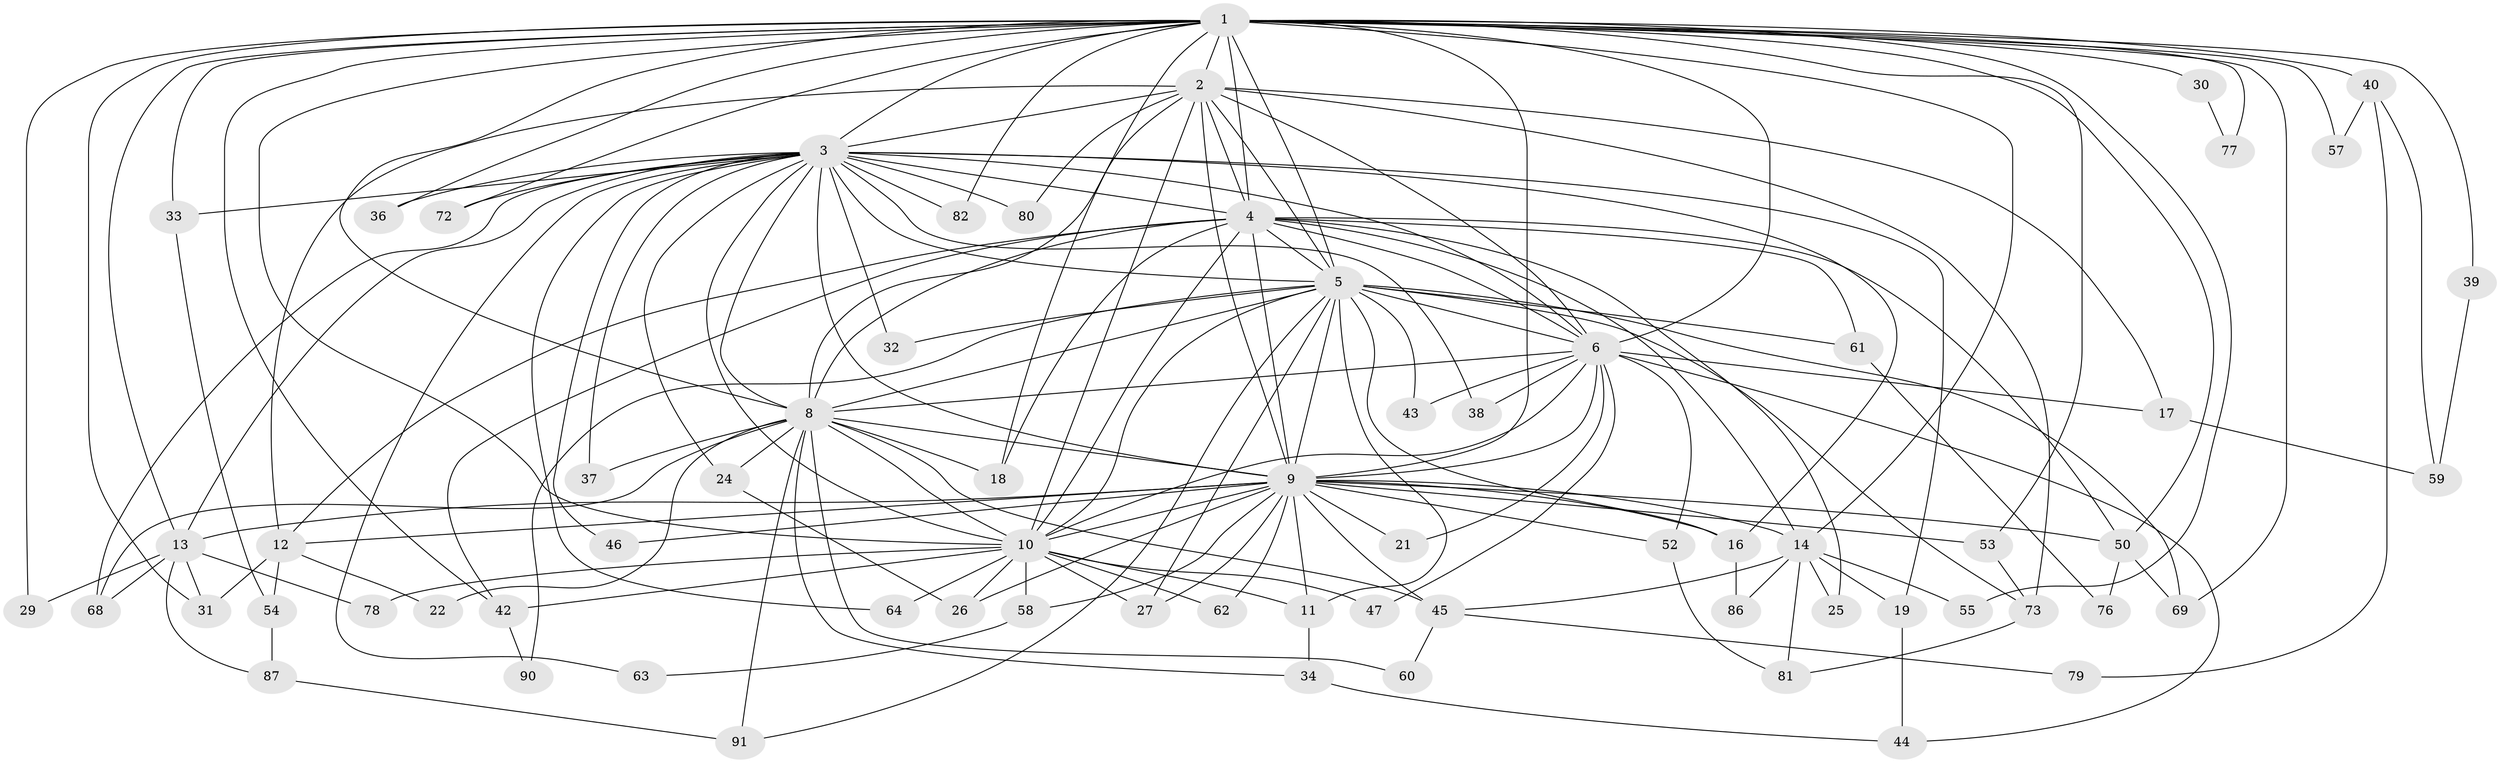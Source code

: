 // original degree distribution, {16: 0.021052631578947368, 13: 0.010526315789473684, 26: 0.031578947368421054, 22: 0.010526315789473684, 18: 0.010526315789473684, 17: 0.010526315789473684, 19: 0.010526315789473684, 4: 0.06315789473684211, 6: 0.010526315789473684, 7: 0.010526315789473684, 8: 0.010526315789473684, 2: 0.4631578947368421, 3: 0.3263157894736842, 5: 0.010526315789473684}
// Generated by graph-tools (version 1.1) at 2025/41/03/06/25 10:41:34]
// undirected, 68 vertices, 170 edges
graph export_dot {
graph [start="1"]
  node [color=gray90,style=filled];
  1 [super="+7"];
  2 [super="+65"];
  3 [super="+23"];
  4 [super="+56"];
  5 [super="+67"];
  6 [super="+15"];
  8 [super="+20"];
  9 [super="+84"];
  10 [super="+95"];
  11 [super="+48"];
  12 [super="+94"];
  13 [super="+49"];
  14 [super="+35"];
  16 [super="+51"];
  17;
  18 [super="+28"];
  19;
  21;
  22;
  24;
  25;
  26 [super="+41"];
  27 [super="+85"];
  29;
  30;
  31;
  32;
  33;
  34;
  36;
  37;
  38;
  39;
  40 [super="+71"];
  42 [super="+89"];
  43;
  44 [super="+83"];
  45 [super="+70"];
  46;
  47;
  50 [super="+66"];
  52;
  53;
  54;
  55;
  57;
  58;
  59;
  60;
  61;
  62;
  63;
  64;
  68 [super="+75"];
  69 [super="+93"];
  72;
  73 [super="+74"];
  76;
  77;
  78;
  79;
  80;
  81 [super="+88"];
  82;
  86;
  87;
  90;
  91 [super="+92"];
  1 -- 2 [weight=2];
  1 -- 3 [weight=3];
  1 -- 4 [weight=2];
  1 -- 5 [weight=2];
  1 -- 6 [weight=2];
  1 -- 8 [weight=2];
  1 -- 9 [weight=2];
  1 -- 10 [weight=2];
  1 -- 13;
  1 -- 31;
  1 -- 36;
  1 -- 40 [weight=2];
  1 -- 42 [weight=2];
  1 -- 77;
  1 -- 69;
  1 -- 72;
  1 -- 82;
  1 -- 29;
  1 -- 30;
  1 -- 33;
  1 -- 39;
  1 -- 53;
  1 -- 55;
  1 -- 57;
  1 -- 14;
  1 -- 50;
  1 -- 18;
  2 -- 3;
  2 -- 4;
  2 -- 5;
  2 -- 6;
  2 -- 8;
  2 -- 9;
  2 -- 10;
  2 -- 17;
  2 -- 73;
  2 -- 80;
  2 -- 12;
  3 -- 4;
  3 -- 5;
  3 -- 6;
  3 -- 8;
  3 -- 9;
  3 -- 10;
  3 -- 13;
  3 -- 19;
  3 -- 24;
  3 -- 32;
  3 -- 33;
  3 -- 36;
  3 -- 37;
  3 -- 38;
  3 -- 46;
  3 -- 63;
  3 -- 64;
  3 -- 68;
  3 -- 72;
  3 -- 80;
  3 -- 82;
  3 -- 16;
  4 -- 5;
  4 -- 6;
  4 -- 8;
  4 -- 9;
  4 -- 10;
  4 -- 12;
  4 -- 14;
  4 -- 18;
  4 -- 25;
  4 -- 50;
  4 -- 61;
  4 -- 42;
  5 -- 6 [weight=2];
  5 -- 8;
  5 -- 9 [weight=3];
  5 -- 10;
  5 -- 11;
  5 -- 16;
  5 -- 27;
  5 -- 32;
  5 -- 43;
  5 -- 61;
  5 -- 69;
  5 -- 90;
  5 -- 91;
  5 -- 73;
  6 -- 8 [weight=2];
  6 -- 9;
  6 -- 10;
  6 -- 17;
  6 -- 21;
  6 -- 38;
  6 -- 43;
  6 -- 44;
  6 -- 47;
  6 -- 52;
  8 -- 9;
  8 -- 10;
  8 -- 18;
  8 -- 22;
  8 -- 37;
  8 -- 45;
  8 -- 60;
  8 -- 91;
  8 -- 24;
  8 -- 34;
  8 -- 68;
  9 -- 10;
  9 -- 11;
  9 -- 12;
  9 -- 14;
  9 -- 16;
  9 -- 21;
  9 -- 26;
  9 -- 27;
  9 -- 46;
  9 -- 50;
  9 -- 52;
  9 -- 53;
  9 -- 58;
  9 -- 62;
  9 -- 45;
  9 -- 13;
  10 -- 42;
  10 -- 47;
  10 -- 58;
  10 -- 62;
  10 -- 64 [weight=2];
  10 -- 78;
  10 -- 26;
  10 -- 27;
  10 -- 11;
  11 -- 34;
  12 -- 22;
  12 -- 54;
  12 -- 31;
  13 -- 29;
  13 -- 31;
  13 -- 68;
  13 -- 87;
  13 -- 78;
  14 -- 19;
  14 -- 25;
  14 -- 55;
  14 -- 86;
  14 -- 45;
  14 -- 81;
  16 -- 86;
  17 -- 59;
  19 -- 44;
  24 -- 26;
  30 -- 77;
  33 -- 54;
  34 -- 44;
  39 -- 59;
  40 -- 57;
  40 -- 59;
  40 -- 79;
  42 -- 90;
  45 -- 60;
  45 -- 79;
  50 -- 76;
  50 -- 69;
  52 -- 81;
  53 -- 73;
  54 -- 87;
  58 -- 63;
  61 -- 76;
  73 -- 81;
  87 -- 91;
}
